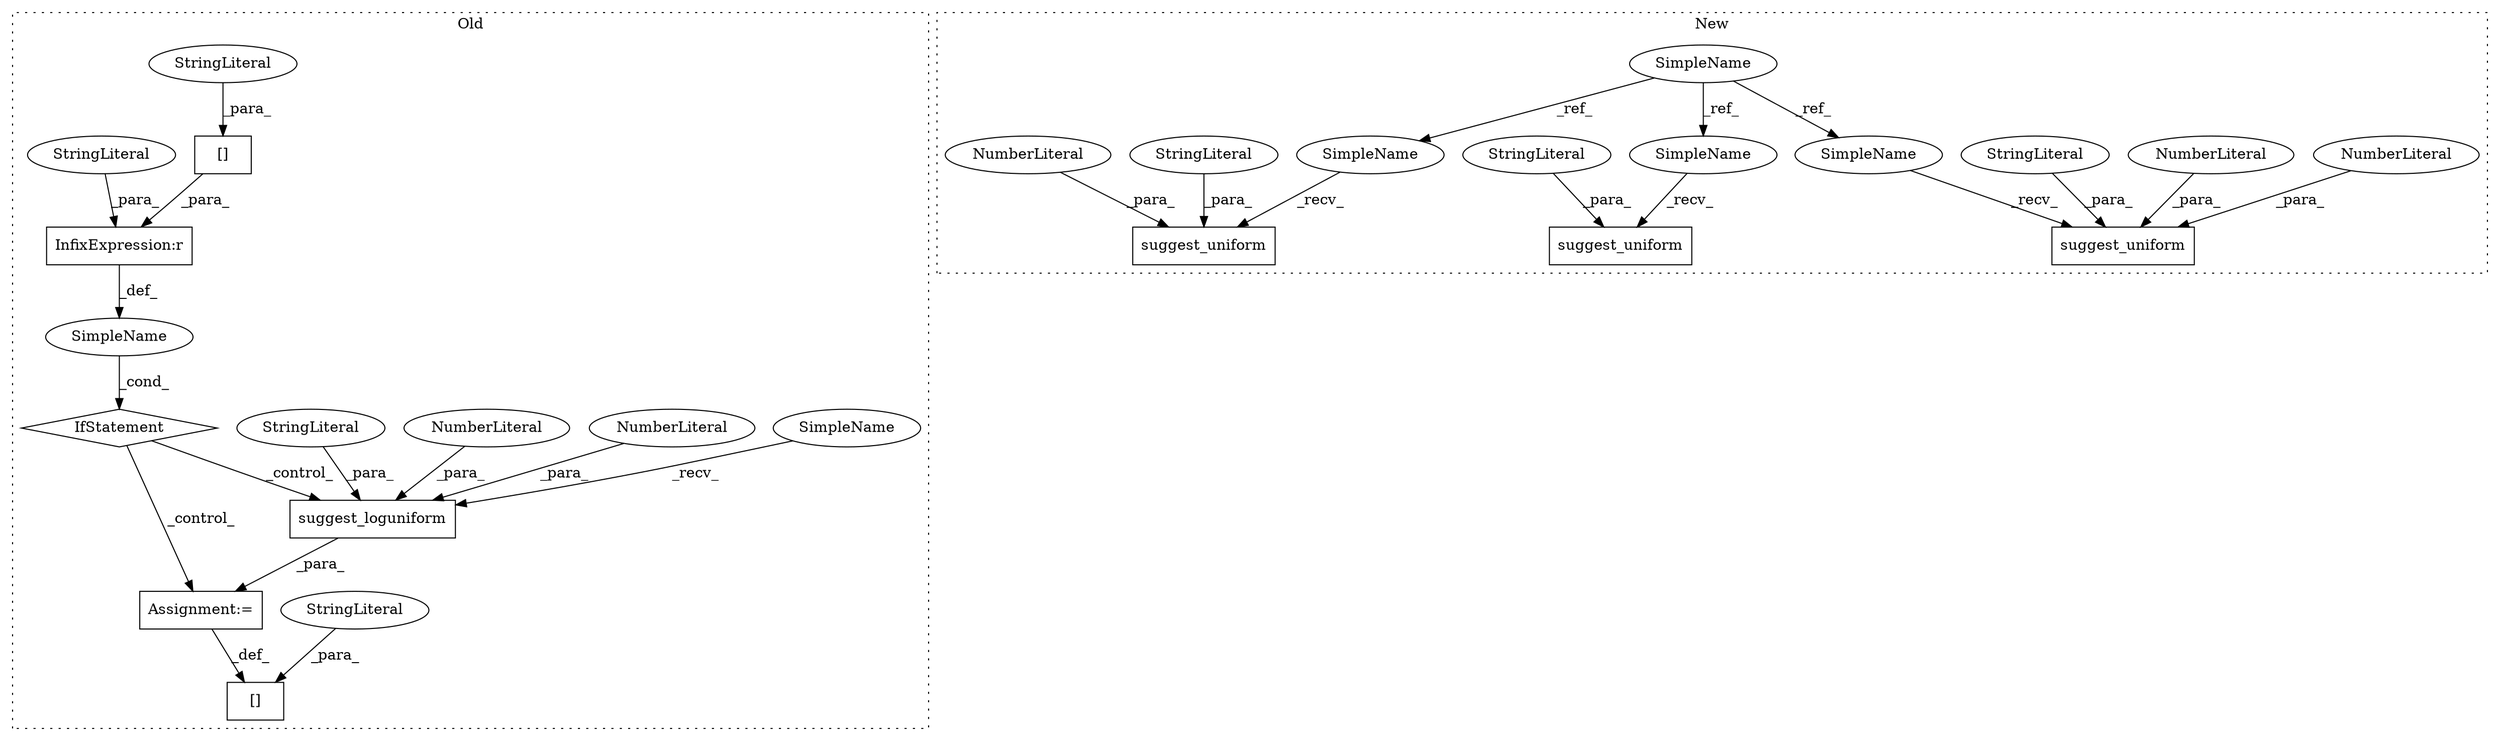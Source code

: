 digraph G {
subgraph cluster0 {
1 [label="[]" a="2" s="975,996" l="6,1" shape="box"];
5 [label="StringLiteral" a="45" s="981" l="15" shape="ellipse"];
6 [label="suggest_loguniform" a="32" s="1004,1049" l="19,1" shape="box"];
7 [label="IfStatement" a="25" s="926,965" l="4,2" shape="diamond"];
10 [label="NumberLiteral" a="34" s="1039" l="6" shape="ellipse"];
12 [label="NumberLiteral" a="34" s="1046" l="3" shape="ellipse"];
13 [label="SimpleName" a="42" s="" l="" shape="ellipse"];
15 [label="StringLiteral" a="45" s="1023" l="15" shape="ellipse"];
16 [label="InfixExpression:r" a="27" s="952" l="4" shape="box"];
17 [label="[]" a="2" s="930,951" l="6,1" shape="box"];
18 [label="StringLiteral" a="45" s="936" l="15" shape="ellipse"];
19 [label="StringLiteral" a="45" s="956" l="9" shape="ellipse"];
23 [label="Assignment:=" a="7" s="997" l="1" shape="box"];
27 [label="SimpleName" a="42" s="998" l="5" shape="ellipse"];
label = "Old";
style="dotted";
}
subgraph cluster1 {
2 [label="suggest_uniform" a="32" s="1209,1251" l="16,1" shape="box"];
3 [label="NumberLiteral" a="34" s="1247" l="1" shape="ellipse"];
4 [label="StringLiteral" a="45" s="1225" l="21" shape="ellipse"];
8 [label="SimpleName" a="42" s="492" l="5" shape="ellipse"];
9 [label="suggest_uniform" a="32" s="1347,1378" l="16,1" shape="box"];
11 [label="NumberLiteral" a="34" s="1249" l="2" shape="ellipse"];
14 [label="StringLiteral" a="45" s="1363" l="11" shape="ellipse"];
20 [label="suggest_uniform" a="32" s="1476,1515" l="16,1" shape="box"];
21 [label="NumberLiteral" a="34" s="1512" l="1" shape="ellipse"];
22 [label="StringLiteral" a="45" s="1492" l="19" shape="ellipse"];
24 [label="SimpleName" a="42" s="1341" l="5" shape="ellipse"];
25 [label="SimpleName" a="42" s="1470" l="5" shape="ellipse"];
26 [label="SimpleName" a="42" s="1203" l="5" shape="ellipse"];
label = "New";
style="dotted";
}
3 -> 2 [label="_para_"];
4 -> 2 [label="_para_"];
5 -> 1 [label="_para_"];
6 -> 23 [label="_para_"];
7 -> 6 [label="_control_"];
7 -> 23 [label="_control_"];
8 -> 24 [label="_ref_"];
8 -> 25 [label="_ref_"];
8 -> 26 [label="_ref_"];
10 -> 6 [label="_para_"];
11 -> 2 [label="_para_"];
12 -> 6 [label="_para_"];
13 -> 7 [label="_cond_"];
14 -> 9 [label="_para_"];
15 -> 6 [label="_para_"];
16 -> 13 [label="_def_"];
17 -> 16 [label="_para_"];
18 -> 17 [label="_para_"];
19 -> 16 [label="_para_"];
21 -> 20 [label="_para_"];
22 -> 20 [label="_para_"];
23 -> 1 [label="_def_"];
24 -> 9 [label="_recv_"];
25 -> 20 [label="_recv_"];
26 -> 2 [label="_recv_"];
27 -> 6 [label="_recv_"];
}